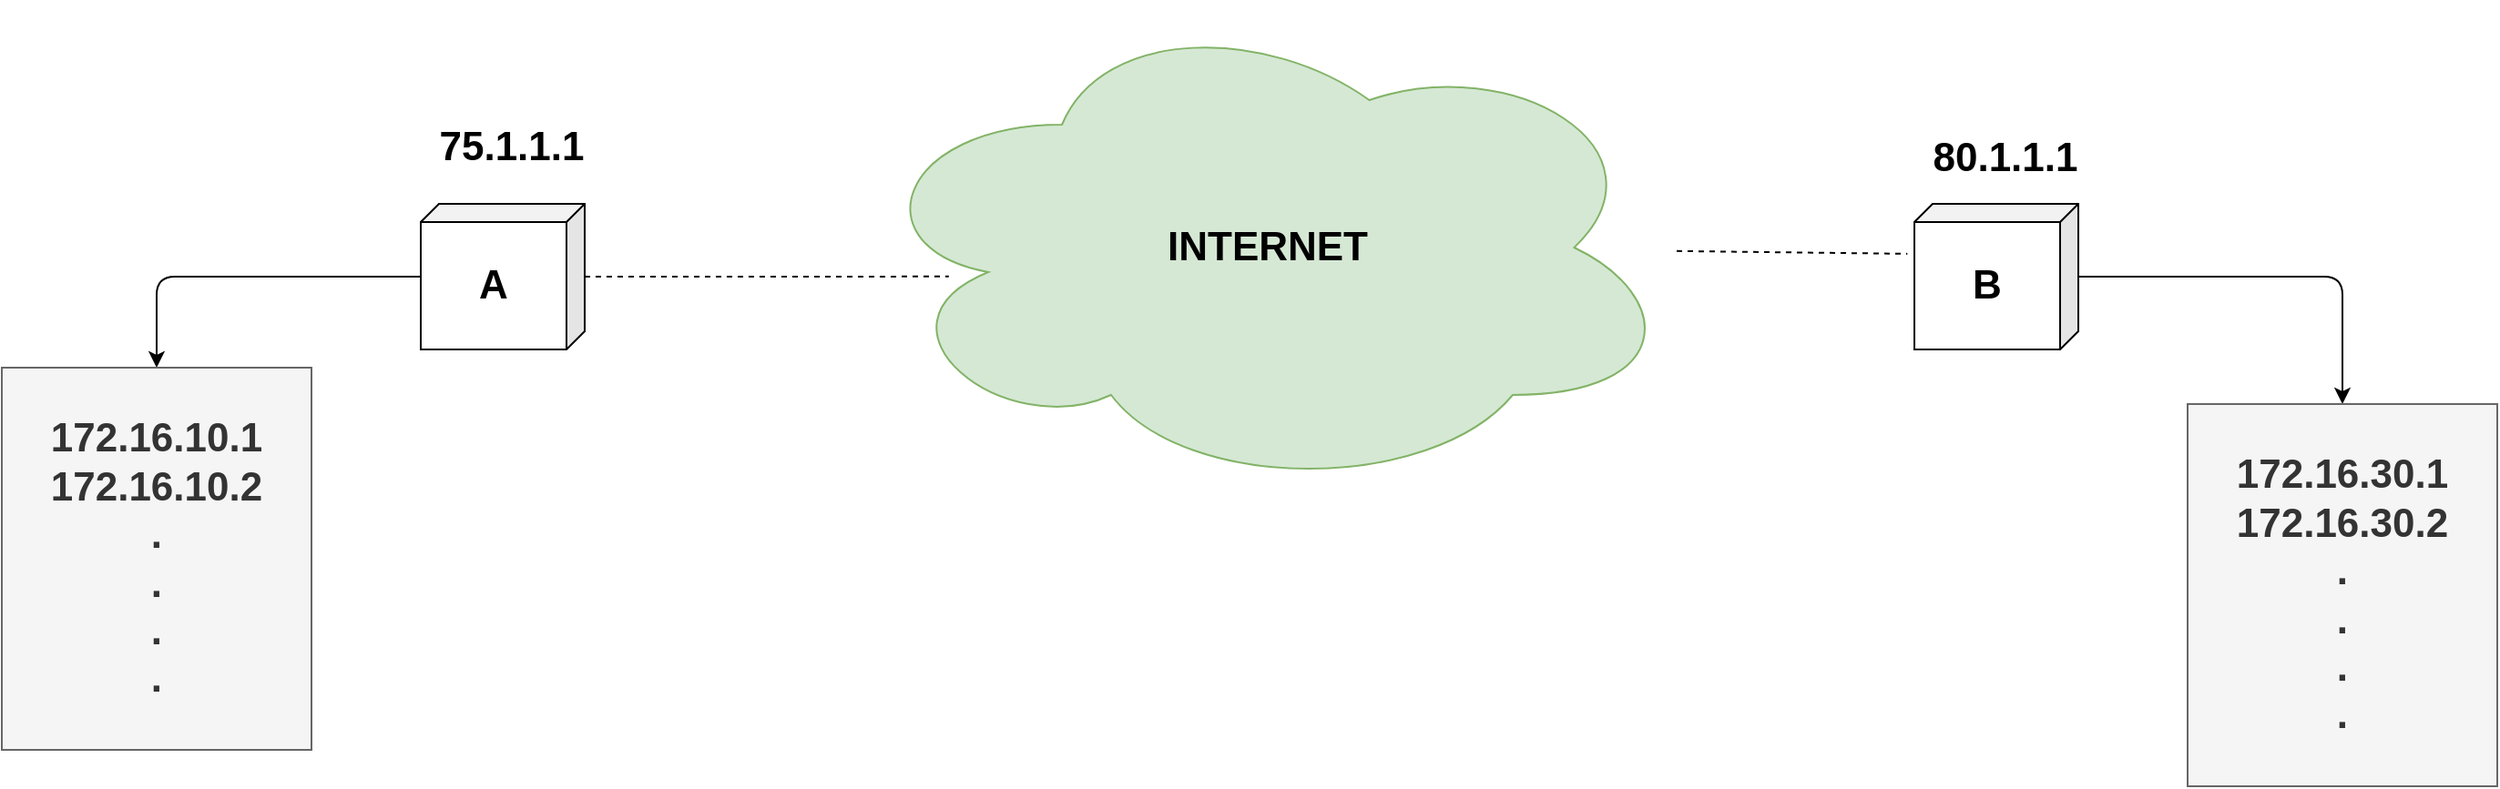 <mxfile>
    <diagram id="jsftE0vPBu6tYkId34u1" name="Page-1">
        <mxGraphModel dx="3276" dy="1797" grid="1" gridSize="10" guides="1" tooltips="1" connect="1" arrows="1" fold="1" page="1" pageScale="1" pageWidth="1169" pageHeight="827" math="0" shadow="0">
            <root>
                <mxCell id="0"/>
                <mxCell id="1" parent="0"/>
                <mxCell id="8" style="edgeStyle=none;html=1;entryX=0.112;entryY=0.559;entryDx=0;entryDy=0;entryPerimeter=0;fontSize=22;dashed=1;endArrow=none;endFill=0;" edge="1" parent="1" source="3" target="2">
                    <mxGeometry relative="1" as="geometry"/>
                </mxCell>
                <mxCell id="13" style="edgeStyle=orthogonalEdgeStyle;html=1;fontSize=22;" edge="1" parent="1" source="3" target="10">
                    <mxGeometry relative="1" as="geometry"/>
                </mxCell>
                <mxCell id="3" value="A" style="shape=cube;whiteSpace=wrap;html=1;boundedLbl=1;backgroundOutline=1;darkOpacity=0.05;darkOpacity2=0.1;direction=east;flipH=1;flipV=0;size=10;fontSize=22;fontStyle=1" vertex="1" parent="1">
                    <mxGeometry x="120" y="390" width="90" height="80" as="geometry"/>
                </mxCell>
                <mxCell id="9" style="edgeStyle=none;html=1;entryX=1.043;entryY=0.343;entryDx=0;entryDy=0;entryPerimeter=0;fontSize=22;dashed=1;endArrow=none;endFill=0;" edge="1" parent="1" source="2" target="4">
                    <mxGeometry relative="1" as="geometry"/>
                </mxCell>
                <mxCell id="2" value="INTERNET" style="ellipse;shape=cloud;whiteSpace=wrap;html=1;fillColor=#d5e8d4;strokeColor=#82b366;fontSize=22;fontStyle=1" vertex="1" parent="1">
                    <mxGeometry x="359.5" y="279" width="450" height="270" as="geometry"/>
                </mxCell>
                <mxCell id="12" style="edgeStyle=orthogonalEdgeStyle;html=1;entryX=0.5;entryY=0;entryDx=0;entryDy=0;fontSize=22;" edge="1" parent="1" source="4" target="11">
                    <mxGeometry relative="1" as="geometry"/>
                </mxCell>
                <mxCell id="4" value="B" style="shape=cube;whiteSpace=wrap;html=1;boundedLbl=1;backgroundOutline=1;darkOpacity=0.05;darkOpacity2=0.1;direction=east;flipH=1;flipV=0;size=10;fontSize=22;fontStyle=1" vertex="1" parent="1">
                    <mxGeometry x="940" y="390" width="90" height="80" as="geometry"/>
                </mxCell>
                <mxCell id="5" value="75.1.1.1" style="text;strokeColor=none;align=center;fillColor=none;html=1;verticalAlign=middle;whiteSpace=wrap;rounded=0;fontSize=22;fontStyle=1" vertex="1" parent="1">
                    <mxGeometry x="120" y="344" width="100" height="30" as="geometry"/>
                </mxCell>
                <mxCell id="6" value="80.1.1.1" style="text;strokeColor=none;align=center;fillColor=none;html=1;verticalAlign=middle;whiteSpace=wrap;rounded=0;fontSize=22;fontStyle=1" vertex="1" parent="1">
                    <mxGeometry x="940" y="350" width="100" height="30" as="geometry"/>
                </mxCell>
                <mxCell id="10" value="172.16.10.1&lt;br&gt;172.16.10.2&lt;br&gt;.&lt;br&gt;.&lt;br&gt;.&lt;br&gt;.&lt;br&gt;" style="text;strokeColor=#666666;align=center;fillColor=#f5f5f5;html=1;verticalAlign=middle;whiteSpace=wrap;rounded=0;fontSize=22;fontColor=#333333;fontStyle=1" vertex="1" parent="1">
                    <mxGeometry x="-110" y="480" width="170" height="210" as="geometry"/>
                </mxCell>
                <mxCell id="11" value="172.16.30.1&lt;br&gt;172.16.30.2&lt;br&gt;.&lt;br&gt;.&lt;br&gt;.&lt;br&gt;." style="text;strokeColor=#666666;align=center;fillColor=#f5f5f5;html=1;verticalAlign=middle;whiteSpace=wrap;rounded=0;fontSize=22;fontColor=#333333;fontStyle=1" vertex="1" parent="1">
                    <mxGeometry x="1090" y="500" width="170" height="210" as="geometry"/>
                </mxCell>
            </root>
        </mxGraphModel>
    </diagram>
    <diagram id="QrJ-jwpmx2SrF71OsTko" name="Page-2">
        <mxGraphModel dx="2318" dy="980" grid="1" gridSize="10" guides="1" tooltips="1" connect="1" arrows="1" fold="1" page="1" pageScale="1" pageWidth="1169" pageHeight="827" math="0" shadow="0">
            <root>
                <mxCell id="0"/>
                <mxCell id="1" parent="0"/>
                <mxCell id="eZQoboVkzAXDtL2squsL-1" style="edgeStyle=none;html=1;fontSize=22;dashed=1;endArrow=none;endFill=0;entryX=1.022;entryY=0.462;entryDx=0;entryDy=0;entryPerimeter=0;" edge="1" parent="1" source="eZQoboVkzAXDtL2squsL-3" target="eZQoboVkzAXDtL2squsL-7">
                    <mxGeometry relative="1" as="geometry">
                        <mxPoint x="810" y="420" as="targetPoint"/>
                    </mxGeometry>
                </mxCell>
                <mxCell id="eZQoboVkzAXDtL2squsL-2" style="edgeStyle=orthogonalEdgeStyle;html=1;fontSize=22;" edge="1" parent="1" source="eZQoboVkzAXDtL2squsL-3" target="eZQoboVkzAXDtL2squsL-10">
                    <mxGeometry relative="1" as="geometry"/>
                </mxCell>
                <mxCell id="eZQoboVkzAXDtL2squsL-3" value="A" style="shape=cube;whiteSpace=wrap;html=1;boundedLbl=1;backgroundOutline=1;darkOpacity=0.05;darkOpacity2=0.1;direction=east;flipH=1;flipV=0;size=10;fontSize=22;fontStyle=1;fillColor=#dae8fc;strokeColor=#6c8ebf;" vertex="1" parent="1">
                    <mxGeometry x="120" y="390" width="90" height="80" as="geometry"/>
                </mxCell>
                <mxCell id="eZQoboVkzAXDtL2squsL-6" style="edgeStyle=orthogonalEdgeStyle;html=1;entryX=0.5;entryY=0;entryDx=0;entryDy=0;fontSize=22;" edge="1" parent="1" source="eZQoboVkzAXDtL2squsL-7" target="eZQoboVkzAXDtL2squsL-11">
                    <mxGeometry relative="1" as="geometry"/>
                </mxCell>
                <mxCell id="eZQoboVkzAXDtL2squsL-7" value="B" style="shape=cube;whiteSpace=wrap;html=1;boundedLbl=1;backgroundOutline=1;darkOpacity=0.05;darkOpacity2=0.1;direction=east;flipH=1;flipV=0;size=10;fontSize=22;fontStyle=1;fillColor=#f8cecc;strokeColor=#b85450;" vertex="1" parent="1">
                    <mxGeometry x="940" y="390" width="90" height="80" as="geometry"/>
                </mxCell>
                <mxCell id="eZQoboVkzAXDtL2squsL-8" value="75.1.1.1" style="text;strokeColor=none;align=center;fillColor=none;html=1;verticalAlign=middle;whiteSpace=wrap;rounded=0;fontSize=22;fontStyle=1" vertex="1" parent="1">
                    <mxGeometry x="120" y="344" width="100" height="30" as="geometry"/>
                </mxCell>
                <mxCell id="eZQoboVkzAXDtL2squsL-9" value="80.1.1.1" style="text;strokeColor=none;align=center;fillColor=none;html=1;verticalAlign=middle;whiteSpace=wrap;rounded=0;fontSize=22;fontStyle=1" vertex="1" parent="1">
                    <mxGeometry x="940" y="350" width="100" height="30" as="geometry"/>
                </mxCell>
                <mxCell id="eZQoboVkzAXDtL2squsL-10" value="172.16.10.1&lt;br&gt;172.16.10.2&lt;br&gt;.&lt;br&gt;.&lt;br&gt;.&lt;br&gt;.&lt;br&gt;" style="text;strokeColor=#666666;align=center;fillColor=#f5f5f5;html=1;verticalAlign=middle;whiteSpace=wrap;rounded=0;fontSize=22;fontColor=#333333;fontStyle=1" vertex="1" parent="1">
                    <mxGeometry x="-110" y="480" width="170" height="210" as="geometry"/>
                </mxCell>
                <mxCell id="eZQoboVkzAXDtL2squsL-11" value="172.16.30.1&lt;br&gt;172.16.30.2&lt;br&gt;.&lt;br&gt;.&lt;br&gt;.&lt;br&gt;." style="text;strokeColor=#666666;align=center;fillColor=#f5f5f5;html=1;verticalAlign=middle;whiteSpace=wrap;rounded=0;fontSize=22;fontColor=#333333;fontStyle=1" vertex="1" parent="1">
                    <mxGeometry x="1090" y="500" width="170" height="210" as="geometry"/>
                </mxCell>
                <mxCell id="eZQoboVkzAXDtL2squsL-12" value="Tunnel0&lt;br&gt;172.16.20.1" style="text;strokeColor=none;align=center;fillColor=none;html=1;verticalAlign=middle;whiteSpace=wrap;rounded=0;fontSize=22;fontStyle=1" vertex="1" parent="1">
                    <mxGeometry x="230" y="374" width="160" height="30" as="geometry"/>
                </mxCell>
                <mxCell id="eZQoboVkzAXDtL2squsL-13" value="Tunnel0&lt;br&gt;172.16.20.2" style="text;strokeColor=none;align=center;fillColor=none;html=1;verticalAlign=middle;whiteSpace=wrap;rounded=0;fontSize=22;fontStyle=1" vertex="1" parent="1">
                    <mxGeometry x="770" y="370" width="160" height="30" as="geometry"/>
                </mxCell>
            </root>
        </mxGraphModel>
    </diagram>
</mxfile>